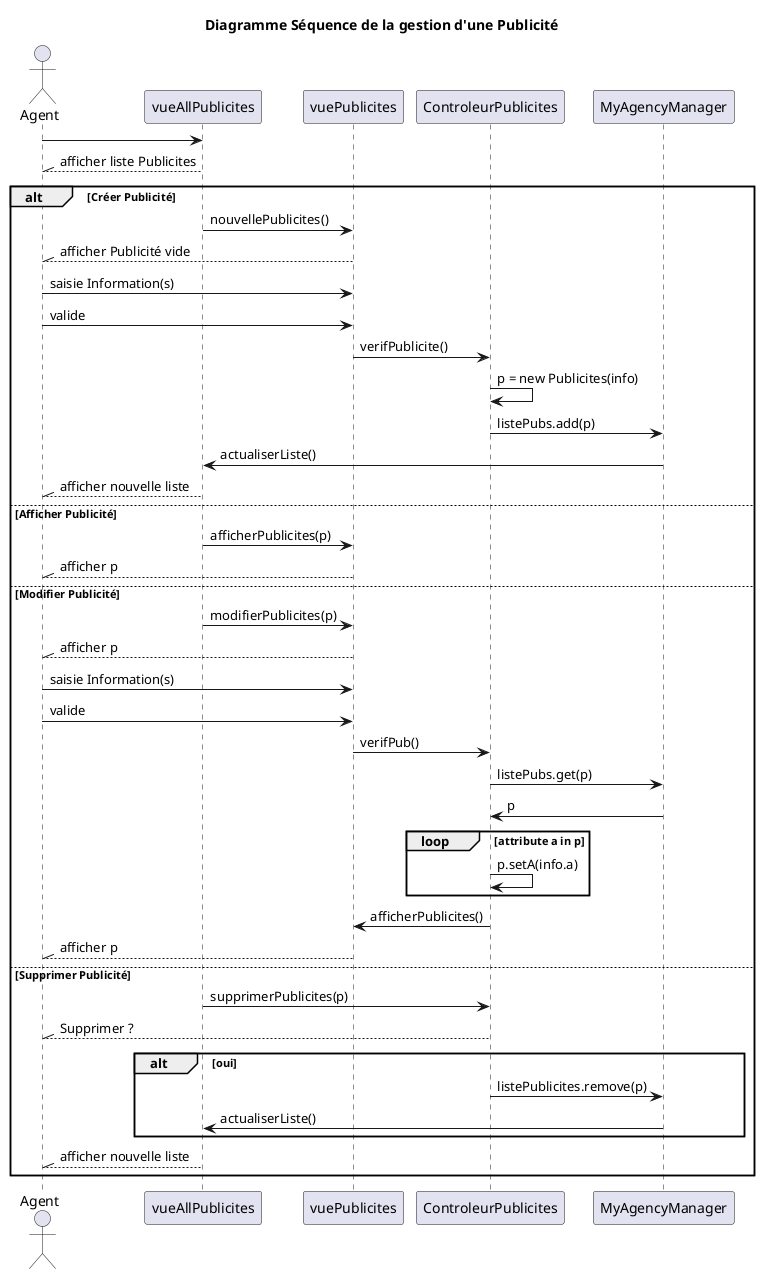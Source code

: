 @startuml

title Diagramme Séquence de la gestion d'une Publicité

actor Agent as A


A -> vueAllPublicites 
A //-- vueAllPublicites :afficher liste Publicites

alt Créer Publicité
vueAllPublicites -> vuePublicites :nouvellePublicites()


A //-- vuePublicites :afficher Publicité vide

A -> vuePublicites : saisie Information(s)
A -> vuePublicites : valide

vuePublicites -> ControleurPublicites : verifPublicite()

ControleurPublicites -> ControleurPublicites : p = new Publicites(info)
ControleurPublicites -> MyAgencyManager : listePubs.add(p)

MyAgencyManager -> vueAllPublicites : actualiserListe()

A //-- vueAllPublicites : afficher nouvelle liste


else Afficher Publicité
vueAllPublicites -> vuePublicites : afficherPublicites(p)
A //-- vuePublicites :afficher p

else Modifier Publicité

vueAllPublicites -> vuePublicites : modifierPublicites(p)
A //-- vuePublicites :afficher p

A -> vuePublicites : saisie Information(s)
A -> vuePublicites : valide

vuePublicites -> ControleurPublicites : verifPub()

ControleurPublicites -> MyAgencyManager : listePubs.get(p)
MyAgencyManager -> ControleurPublicites : p

loop attribute a in p
ControleurPublicites -> ControleurPublicites :p.setA(info.a)
end

ControleurPublicites -> vuePublicites : afficherPublicites()
A //-- vuePublicites :afficher p

else Supprimer Publicité
vueAllPublicites -> ControleurPublicites : supprimerPublicites(p)
A //-- ControleurPublicites : Supprimer ?
alt oui
ControleurPublicites -> MyAgencyManager : listePublicites.remove(p)
MyAgencyManager -> vueAllPublicites : actualiserListe()

end
A //-- vueAllPublicites : afficher nouvelle liste
end
@enduml